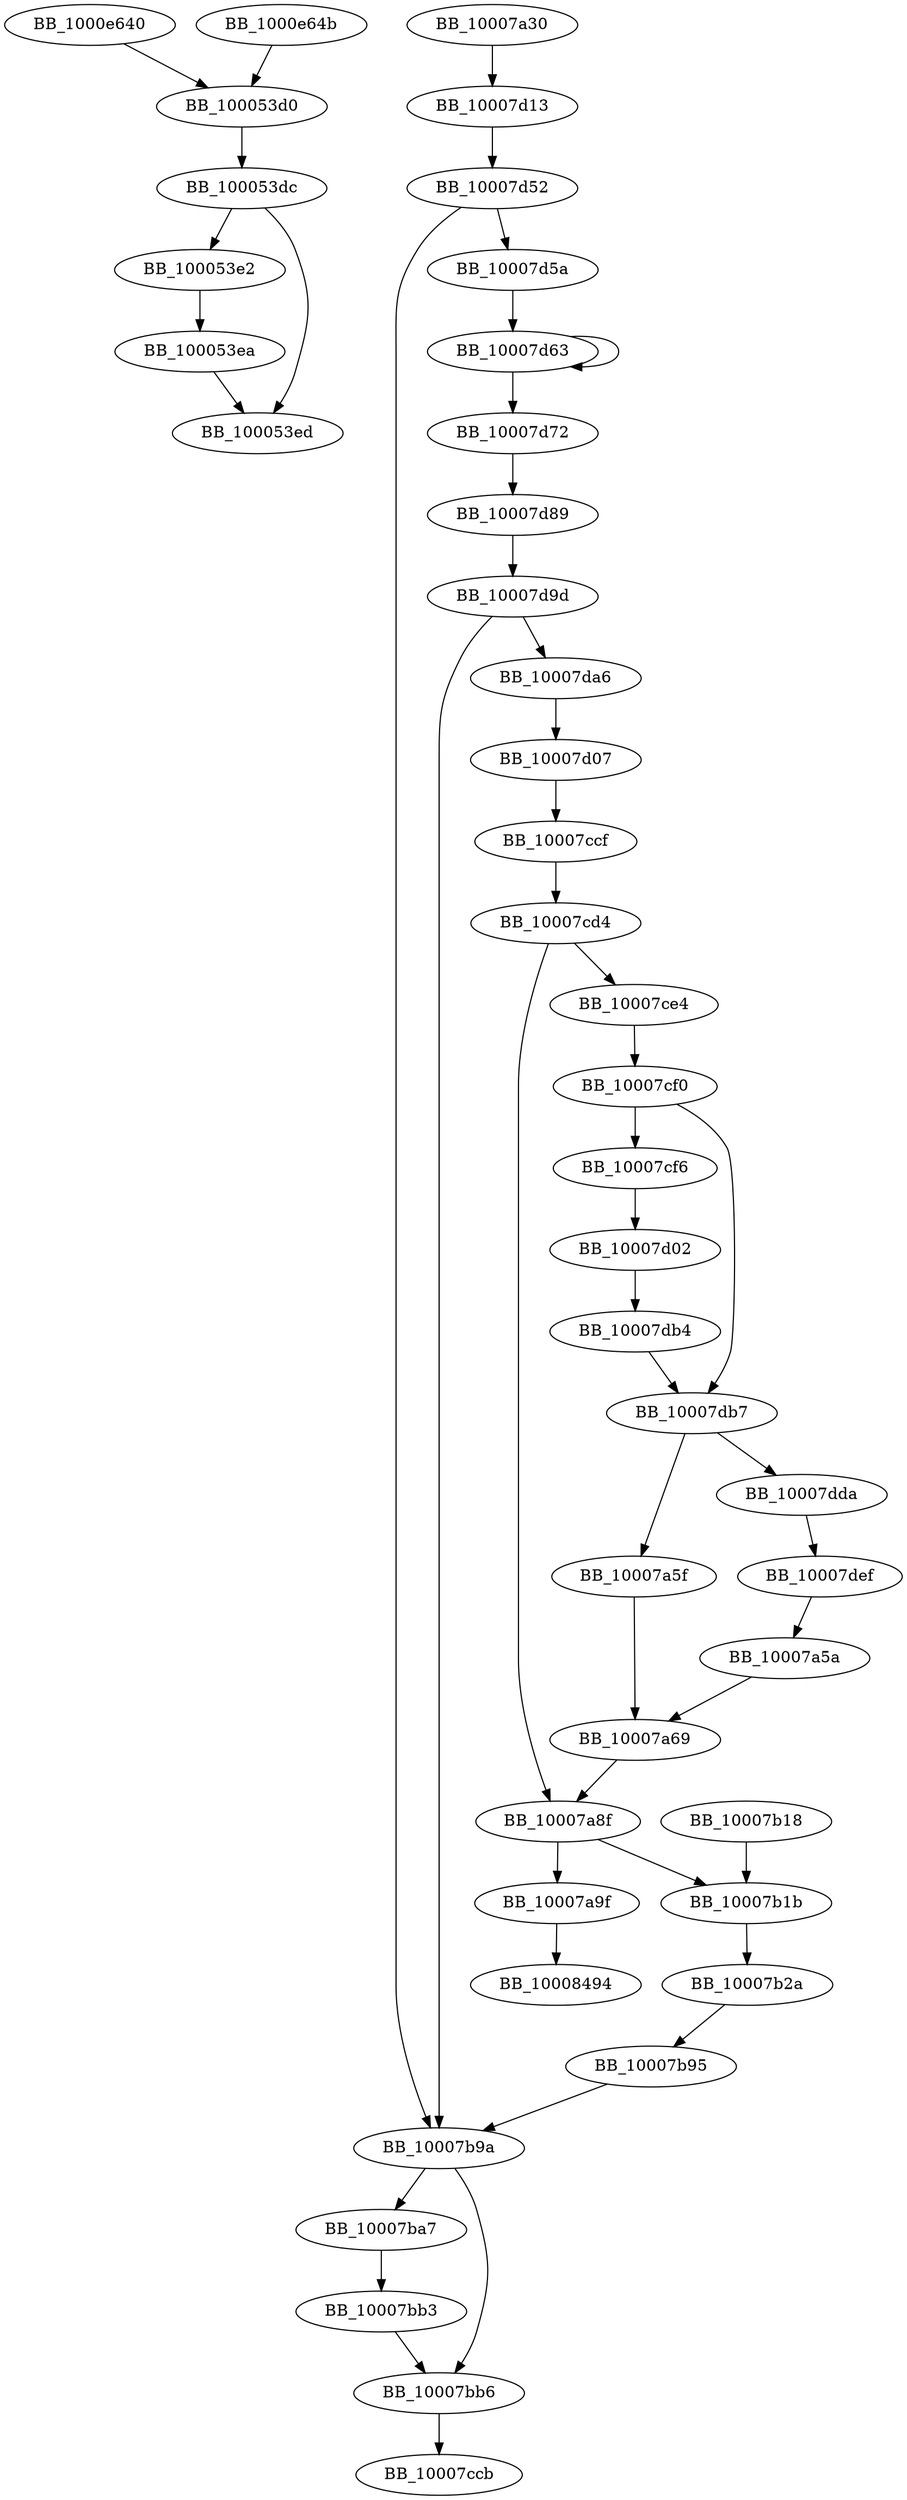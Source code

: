 DiGraph sub_10007A30{
BB_100053d0->BB_100053dc
BB_100053dc->BB_100053e2
BB_100053dc->BB_100053ed
BB_100053e2->BB_100053ea
BB_100053ea->BB_100053ed
BB_10007a30->BB_10007d13
BB_10007a5a->BB_10007a69
BB_10007a5f->BB_10007a69
BB_10007a69->BB_10007a8f
BB_10007a8f->BB_10007a9f
BB_10007a8f->BB_10007b1b
BB_10007a9f->BB_10008494
BB_10007b18->BB_10007b1b
BB_10007b1b->BB_10007b2a
BB_10007b2a->BB_10007b95
BB_10007b95->BB_10007b9a
BB_10007b9a->BB_10007ba7
BB_10007b9a->BB_10007bb6
BB_10007ba7->BB_10007bb3
BB_10007bb3->BB_10007bb6
BB_10007bb6->BB_10007ccb
BB_10007ccf->BB_10007cd4
BB_10007cd4->BB_10007a8f
BB_10007cd4->BB_10007ce4
BB_10007ce4->BB_10007cf0
BB_10007cf0->BB_10007cf6
BB_10007cf0->BB_10007db7
BB_10007cf6->BB_10007d02
BB_10007d02->BB_10007db4
BB_10007d07->BB_10007ccf
BB_10007d13->BB_10007d52
BB_10007d52->BB_10007b9a
BB_10007d52->BB_10007d5a
BB_10007d5a->BB_10007d63
BB_10007d63->BB_10007d63
BB_10007d63->BB_10007d72
BB_10007d72->BB_10007d89
BB_10007d89->BB_10007d9d
BB_10007d9d->BB_10007b9a
BB_10007d9d->BB_10007da6
BB_10007da6->BB_10007d07
BB_10007db4->BB_10007db7
BB_10007db7->BB_10007a5f
BB_10007db7->BB_10007dda
BB_10007dda->BB_10007def
BB_10007def->BB_10007a5a
BB_1000e640->BB_100053d0
BB_1000e64b->BB_100053d0
}
